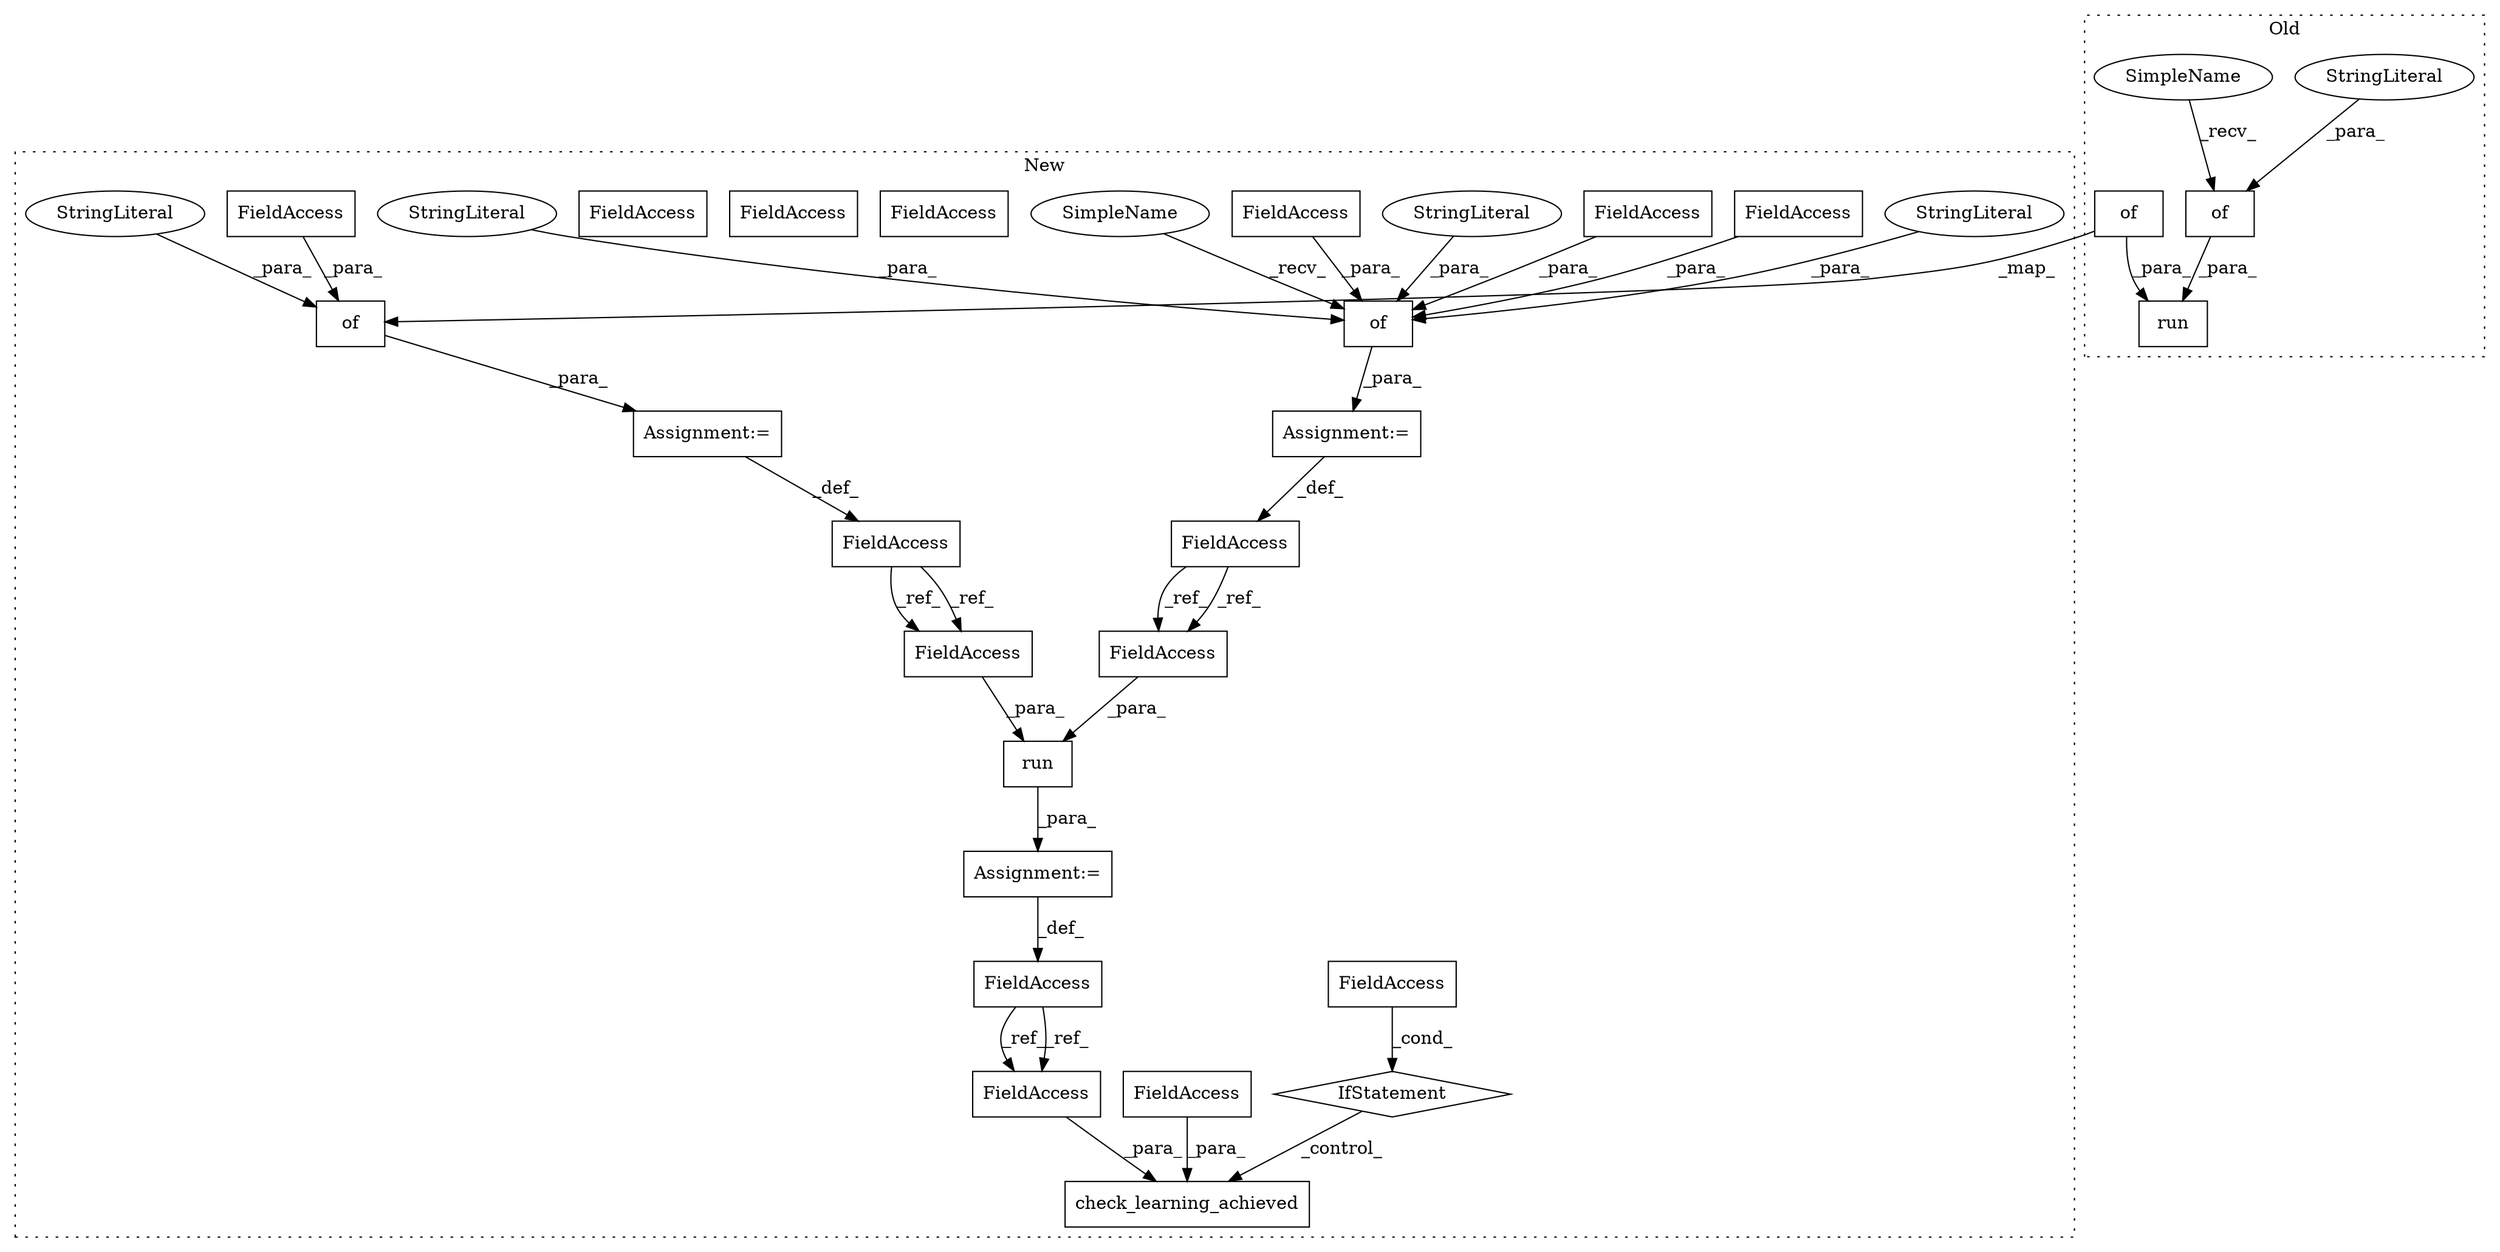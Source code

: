 digraph G {
subgraph cluster0 {
1 [label="of" a="32" s="4350,4388" l="3,1" shape="box"];
3 [label="StringLiteral" a="45" s="4353" l="20" shape="ellipse"];
17 [label="run" a="32" s="4332,4610" l="4,1" shape="box"];
23 [label="of" a="32" s="4394,4609" l="3,1" shape="box"];
29 [label="SimpleName" a="42" s="4346" l="3" shape="ellipse"];
label = "Old";
style="dotted";
}
subgraph cluster1 {
2 [label="check_learning_achieved" a="32" s="5440,5488" l="24,1" shape="box"];
4 [label="FieldAccess" a="22" s="5416" l="4" shape="box"];
5 [label="FieldAccess" a="22" s="5472" l="4" shape="box"];
6 [label="of" a="32" s="5240,5356" l="3,1" shape="box"];
7 [label="StringLiteral" a="45" s="5318" l="21" shape="ellipse"];
8 [label="StringLiteral" a="45" s="5243" l="20" shape="ellipse"];
9 [label="FieldAccess" a="22" s="5340" l="4" shape="box"];
10 [label="FieldAccess" a="22" s="5264" l="4" shape="box"];
11 [label="IfStatement" a="25" s="5412,5428" l="4,2" shape="diamond"];
12 [label="Assignment:=" a="7" s="5235" l="1" shape="box"];
13 [label="StringLiteral" a="45" s="5280" l="17" shape="ellipse"];
14 [label="FieldAccess" a="22" s="5298" l="4" shape="box"];
15 [label="FieldAccess" a="22" s="5464" l="7" shape="box"];
16 [label="FieldAccess" a="22" s="5365" l="7" shape="box"];
18 [label="Assignment:=" a="7" s="5372" l="1" shape="box"];
19 [label="FieldAccess" a="22" s="5231" l="4" shape="box"];
20 [label="FieldAccess" a="22" s="5399" l="4" shape="box"];
21 [label="run" a="32" s="5378,5403" l="4,1" shape="box"];
22 [label="FieldAccess" a="22" s="4971" l="6" shape="box"];
24 [label="of" a="32" s="4982,5222" l="3,1" shape="box"];
25 [label="FieldAccess" a="22" s="5392" l="6" shape="box"];
26 [label="Assignment:=" a="7" s="4977" l="1" shape="box"];
27 [label="FieldAccess" a="22" s="5212" l="4" shape="box"];
28 [label="StringLiteral" a="45" s="5198" l="13" shape="ellipse"];
30 [label="FieldAccess" a="22" s="5464" l="7" shape="box"];
31 [label="FieldAccess" a="22" s="5392" l="6" shape="box"];
32 [label="SimpleName" a="42" s="5236" l="3" shape="ellipse"];
33 [label="FieldAccess" a="22" s="5399" l="4" shape="box"];
label = "New";
style="dotted";
}
1 -> 17 [label="_para_"];
3 -> 1 [label="_para_"];
4 -> 11 [label="_cond_"];
5 -> 2 [label="_para_"];
6 -> 12 [label="_para_"];
7 -> 6 [label="_para_"];
8 -> 6 [label="_para_"];
9 -> 6 [label="_para_"];
10 -> 6 [label="_para_"];
11 -> 2 [label="_control_"];
12 -> 19 [label="_def_"];
13 -> 6 [label="_para_"];
14 -> 6 [label="_para_"];
16 -> 30 [label="_ref_"];
16 -> 30 [label="_ref_"];
18 -> 16 [label="_def_"];
19 -> 33 [label="_ref_"];
19 -> 33 [label="_ref_"];
21 -> 18 [label="_para_"];
22 -> 31 [label="_ref_"];
22 -> 31 [label="_ref_"];
23 -> 17 [label="_para_"];
23 -> 24 [label="_map_"];
24 -> 26 [label="_para_"];
26 -> 22 [label="_def_"];
27 -> 24 [label="_para_"];
28 -> 24 [label="_para_"];
29 -> 1 [label="_recv_"];
30 -> 2 [label="_para_"];
31 -> 21 [label="_para_"];
32 -> 6 [label="_recv_"];
33 -> 21 [label="_para_"];
}